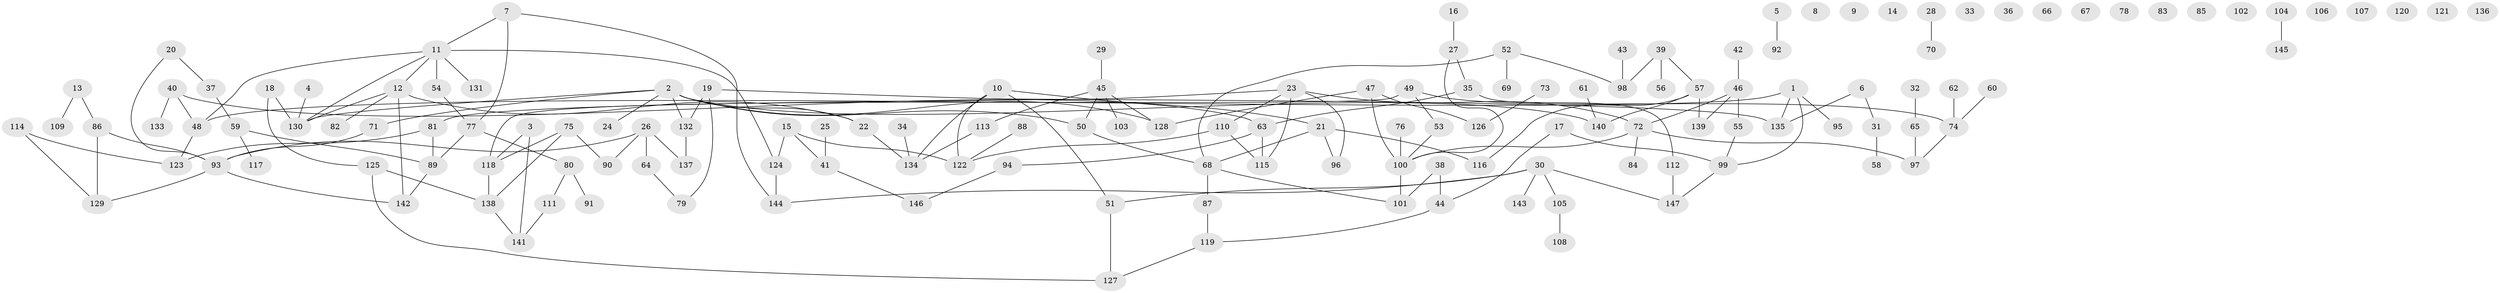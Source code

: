 // Generated by graph-tools (version 1.1) at 2025/49/03/09/25 03:49:03]
// undirected, 147 vertices, 169 edges
graph export_dot {
graph [start="1"]
  node [color=gray90,style=filled];
  1;
  2;
  3;
  4;
  5;
  6;
  7;
  8;
  9;
  10;
  11;
  12;
  13;
  14;
  15;
  16;
  17;
  18;
  19;
  20;
  21;
  22;
  23;
  24;
  25;
  26;
  27;
  28;
  29;
  30;
  31;
  32;
  33;
  34;
  35;
  36;
  37;
  38;
  39;
  40;
  41;
  42;
  43;
  44;
  45;
  46;
  47;
  48;
  49;
  50;
  51;
  52;
  53;
  54;
  55;
  56;
  57;
  58;
  59;
  60;
  61;
  62;
  63;
  64;
  65;
  66;
  67;
  68;
  69;
  70;
  71;
  72;
  73;
  74;
  75;
  76;
  77;
  78;
  79;
  80;
  81;
  82;
  83;
  84;
  85;
  86;
  87;
  88;
  89;
  90;
  91;
  92;
  93;
  94;
  95;
  96;
  97;
  98;
  99;
  100;
  101;
  102;
  103;
  104;
  105;
  106;
  107;
  108;
  109;
  110;
  111;
  112;
  113;
  114;
  115;
  116;
  117;
  118;
  119;
  120;
  121;
  122;
  123;
  124;
  125;
  126;
  127;
  128;
  129;
  130;
  131;
  132;
  133;
  134;
  135;
  136;
  137;
  138;
  139;
  140;
  141;
  142;
  143;
  144;
  145;
  146;
  147;
  1 -- 48;
  1 -- 95;
  1 -- 99;
  1 -- 135;
  2 -- 22;
  2 -- 24;
  2 -- 50;
  2 -- 71;
  2 -- 128;
  2 -- 130;
  2 -- 132;
  2 -- 140;
  3 -- 118;
  3 -- 141;
  4 -- 130;
  5 -- 92;
  6 -- 31;
  6 -- 135;
  7 -- 11;
  7 -- 77;
  7 -- 144;
  10 -- 21;
  10 -- 51;
  10 -- 122;
  10 -- 134;
  11 -- 12;
  11 -- 48;
  11 -- 54;
  11 -- 124;
  11 -- 130;
  11 -- 131;
  12 -- 22;
  12 -- 82;
  12 -- 130;
  12 -- 142;
  13 -- 86;
  13 -- 109;
  15 -- 41;
  15 -- 122;
  15 -- 124;
  16 -- 27;
  17 -- 44;
  17 -- 99;
  18 -- 125;
  18 -- 130;
  19 -- 79;
  19 -- 132;
  19 -- 135;
  20 -- 37;
  20 -- 93;
  21 -- 68;
  21 -- 96;
  21 -- 116;
  22 -- 134;
  23 -- 72;
  23 -- 81;
  23 -- 96;
  23 -- 110;
  23 -- 115;
  25 -- 41;
  26 -- 64;
  26 -- 90;
  26 -- 93;
  26 -- 137;
  27 -- 35;
  27 -- 100;
  28 -- 70;
  29 -- 45;
  30 -- 51;
  30 -- 105;
  30 -- 143;
  30 -- 144;
  30 -- 147;
  31 -- 58;
  32 -- 65;
  34 -- 134;
  35 -- 63;
  35 -- 112;
  37 -- 59;
  38 -- 44;
  38 -- 101;
  39 -- 56;
  39 -- 57;
  39 -- 98;
  40 -- 48;
  40 -- 63;
  40 -- 133;
  41 -- 146;
  42 -- 46;
  43 -- 98;
  44 -- 119;
  45 -- 50;
  45 -- 103;
  45 -- 113;
  45 -- 128;
  46 -- 55;
  46 -- 72;
  46 -- 139;
  47 -- 100;
  47 -- 126;
  47 -- 128;
  48 -- 123;
  49 -- 53;
  49 -- 74;
  49 -- 118;
  50 -- 68;
  51 -- 127;
  52 -- 68;
  52 -- 69;
  52 -- 98;
  53 -- 100;
  54 -- 77;
  55 -- 99;
  57 -- 116;
  57 -- 139;
  57 -- 140;
  59 -- 89;
  59 -- 117;
  60 -- 74;
  61 -- 140;
  62 -- 74;
  63 -- 94;
  63 -- 115;
  64 -- 79;
  65 -- 97;
  68 -- 87;
  68 -- 101;
  71 -- 93;
  72 -- 84;
  72 -- 97;
  72 -- 100;
  73 -- 126;
  74 -- 97;
  75 -- 90;
  75 -- 118;
  75 -- 138;
  76 -- 100;
  77 -- 80;
  77 -- 89;
  80 -- 91;
  80 -- 111;
  81 -- 89;
  81 -- 123;
  86 -- 93;
  86 -- 129;
  87 -- 119;
  88 -- 122;
  89 -- 142;
  93 -- 129;
  93 -- 142;
  94 -- 146;
  99 -- 147;
  100 -- 101;
  104 -- 145;
  105 -- 108;
  110 -- 115;
  110 -- 122;
  111 -- 141;
  112 -- 147;
  113 -- 134;
  114 -- 123;
  114 -- 129;
  118 -- 138;
  119 -- 127;
  124 -- 144;
  125 -- 127;
  125 -- 138;
  132 -- 137;
  138 -- 141;
}
